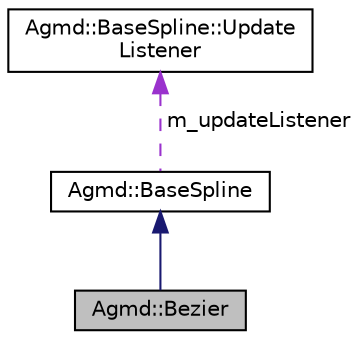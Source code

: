 digraph "Agmd::Bezier"
{
  edge [fontname="Helvetica",fontsize="10",labelfontname="Helvetica",labelfontsize="10"];
  node [fontname="Helvetica",fontsize="10",shape=record];
  Node1 [label="Agmd::Bezier",height=0.2,width=0.4,color="black", fillcolor="grey75", style="filled" fontcolor="black"];
  Node2 -> Node1 [dir="back",color="midnightblue",fontsize="10",style="solid",fontname="Helvetica"];
  Node2 [label="Agmd::BaseSpline",height=0.2,width=0.4,color="black", fillcolor="white", style="filled",URL="$class_agmd_1_1_base_spline.html"];
  Node3 -> Node2 [dir="back",color="darkorchid3",fontsize="10",style="dashed",label=" m_updateListener" ,fontname="Helvetica"];
  Node3 [label="Agmd::BaseSpline::Update\lListener",height=0.2,width=0.4,color="black", fillcolor="white", style="filled",URL="$class_agmd_1_1_base_spline_1_1_update_listener.html"];
}
